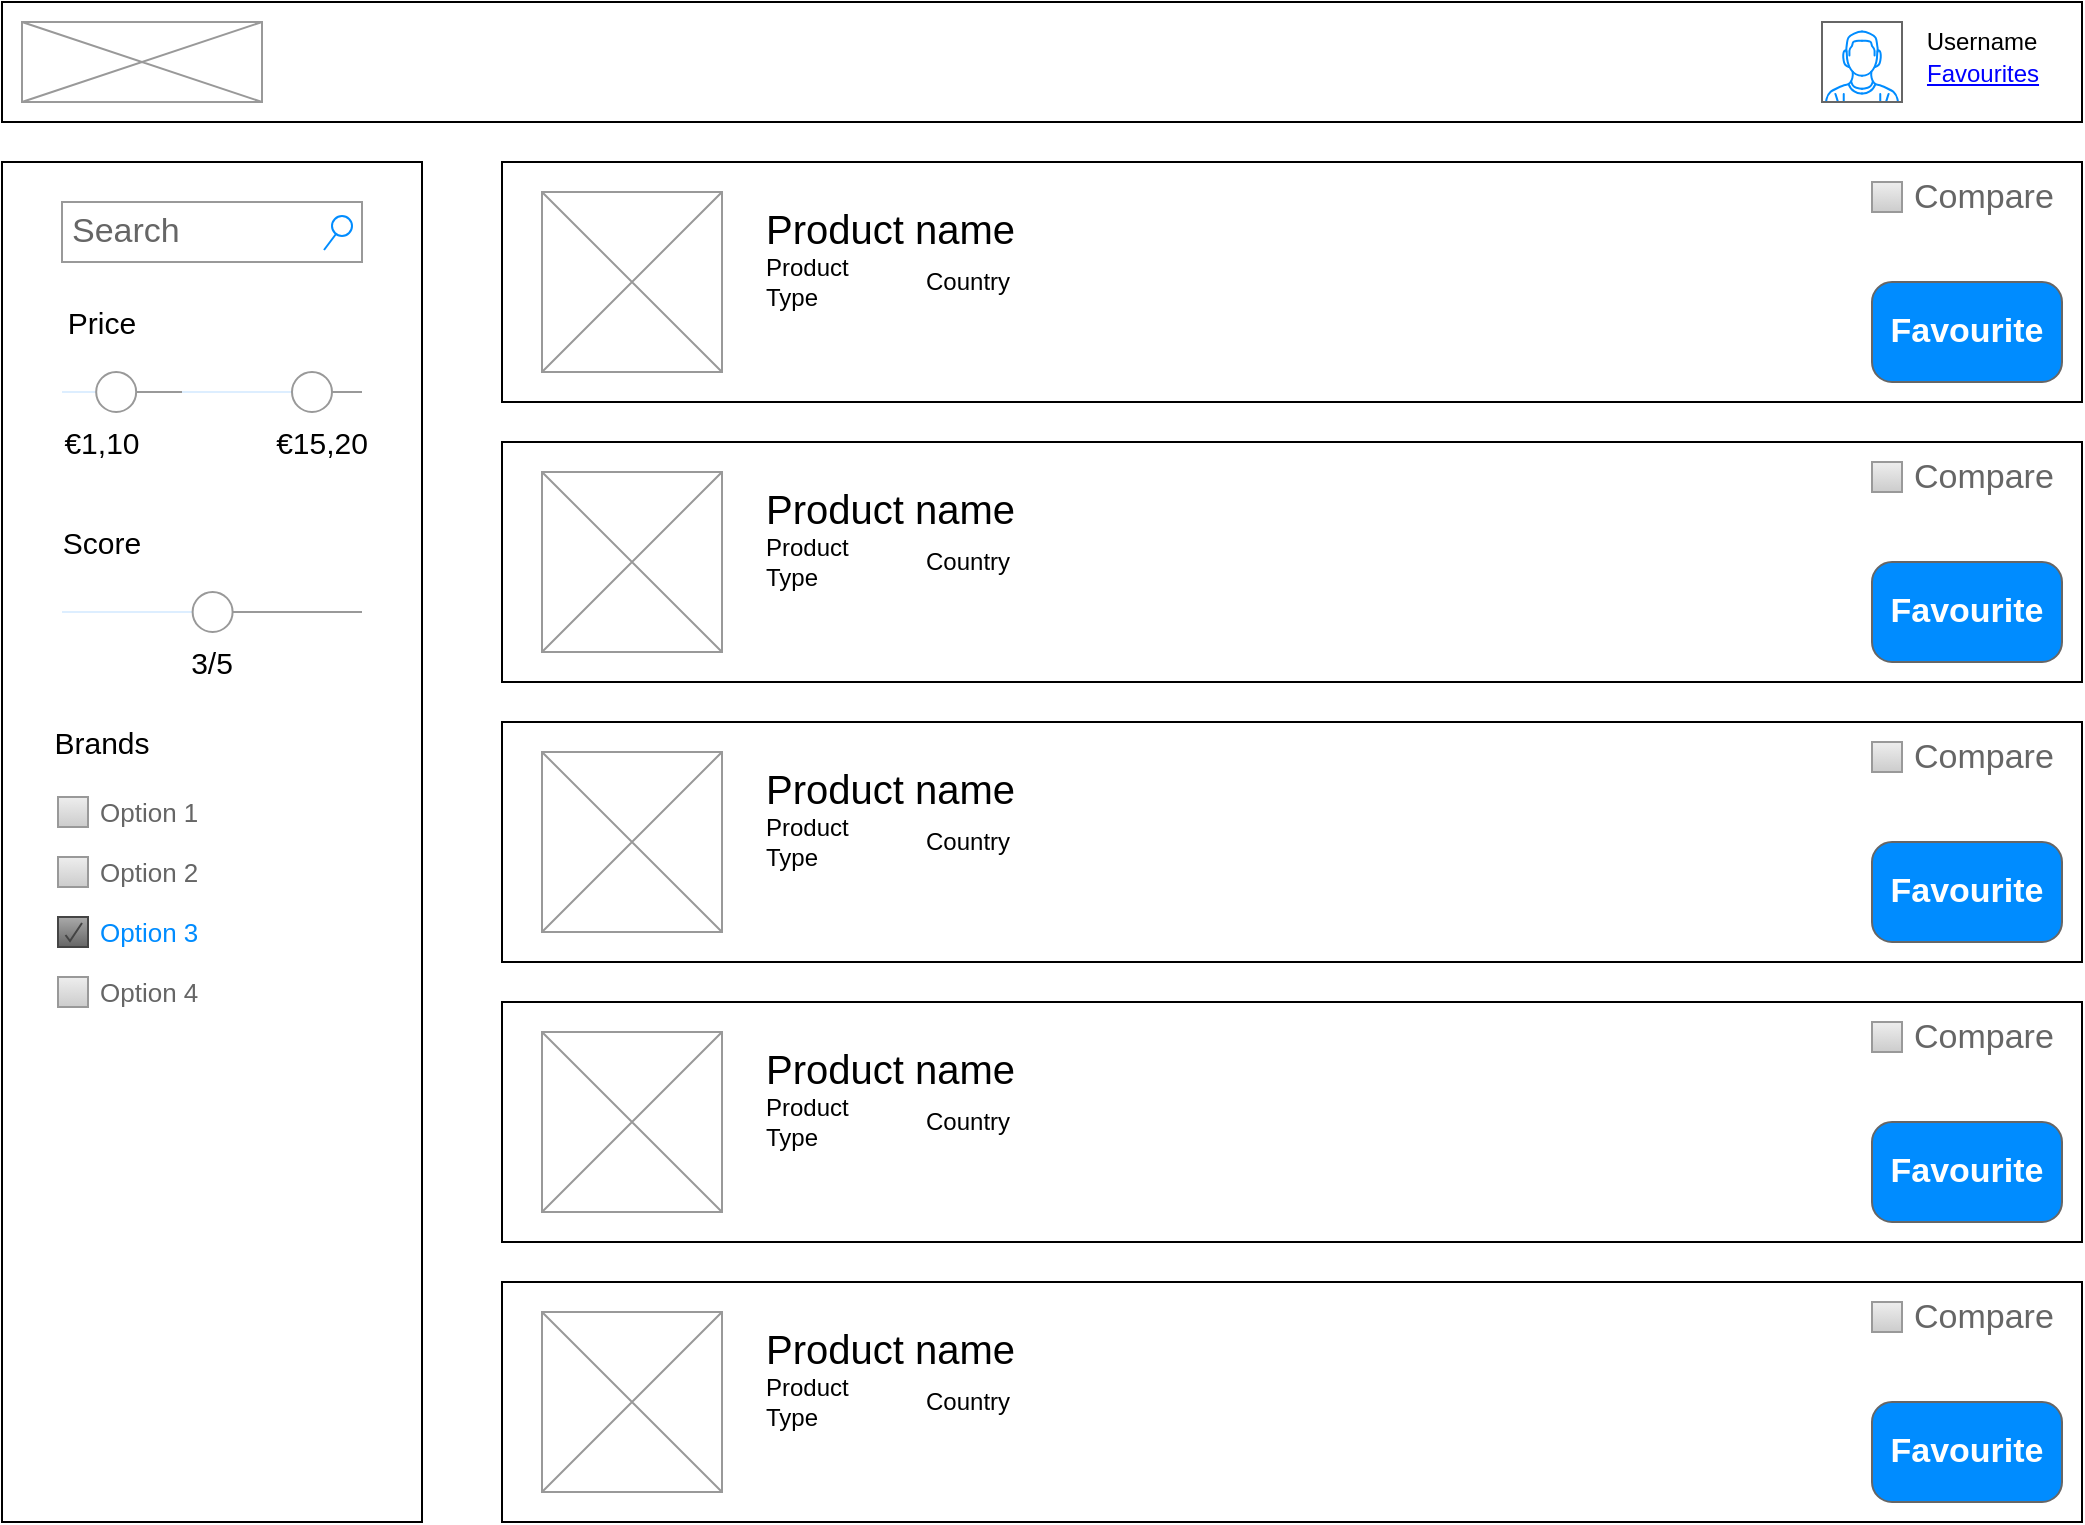 <mxfile version="13.6.2" type="device"><diagram name="Page-1" id="03018318-947c-dd8e-b7a3-06fadd420f32"><mxGraphModel dx="1718" dy="993" grid="1" gridSize="10" guides="1" tooltips="1" connect="1" arrows="1" fold="1" page="1" pageScale="1" pageWidth="1100" pageHeight="850" background="#ffffff" math="0" shadow="0"><root><mxCell id="0"/><mxCell id="1" parent="0"/><mxCell id="NnMwtiIiwSMBVN2nbT7u-2" value="" style="rounded=0;whiteSpace=wrap;html=1;" parent="1" vertex="1"><mxGeometry x="30" y="30" width="1040" height="60" as="geometry"/></mxCell><mxCell id="NnMwtiIiwSMBVN2nbT7u-1" value="" style="verticalLabelPosition=bottom;shadow=0;dashed=0;align=center;html=1;verticalAlign=top;strokeWidth=1;shape=mxgraph.mockup.graphics.simpleIcon;strokeColor=#999999;" parent="1" vertex="1"><mxGeometry x="40" y="40" width="120" height="40" as="geometry"/></mxCell><mxCell id="NnMwtiIiwSMBVN2nbT7u-4" value="" style="rounded=0;whiteSpace=wrap;html=1;" parent="1" vertex="1"><mxGeometry x="30" y="110" width="210" height="680" as="geometry"/></mxCell><mxCell id="NnMwtiIiwSMBVN2nbT7u-6" value="Username" style="text;html=1;strokeColor=none;fillColor=none;align=center;verticalAlign=middle;whiteSpace=wrap;rounded=0;" parent="1" vertex="1"><mxGeometry x="1000" y="40" width="40" height="20" as="geometry"/></mxCell><mxCell id="NnMwtiIiwSMBVN2nbT7u-7" value="&lt;font style=&quot;font-size: 12px&quot;&gt;Favourites&lt;/font&gt;" style="shape=rectangle;strokeColor=none;fillColor=none;linkText=;fontSize=17;fontColor=#0000ff;fontStyle=4;html=1;align=center;" parent="1" vertex="1"><mxGeometry x="975" y="50" width="90" height="30" as="geometry"/></mxCell><mxCell id="NnMwtiIiwSMBVN2nbT7u-8" value="" style="verticalLabelPosition=bottom;shadow=0;dashed=0;align=center;html=1;verticalAlign=top;strokeWidth=1;shape=mxgraph.mockup.forms.horSlider;strokeColor=#999999;sliderStyle=basic;sliderPos=50.222;handleStyle=circle;fillColor2=#ddeeff;" parent="1" vertex="1"><mxGeometry x="60" y="320" width="150" height="30" as="geometry"/></mxCell><mxCell id="NnMwtiIiwSMBVN2nbT7u-20" value="Search" style="strokeWidth=1;shadow=0;dashed=0;align=center;html=1;shape=mxgraph.mockup.forms.searchBox;strokeColor=#999999;mainText=;strokeColor2=#008cff;fontColor=#666666;fontSize=17;align=left;spacingLeft=3;" parent="1" vertex="1"><mxGeometry x="60" y="130" width="150" height="30" as="geometry"/></mxCell><mxCell id="NnMwtiIiwSMBVN2nbT7u-21" value="&lt;font style=&quot;font-size: 15px&quot;&gt;Score&lt;br&gt;&lt;/font&gt;" style="text;html=1;strokeColor=none;fillColor=none;align=center;verticalAlign=middle;whiteSpace=wrap;rounded=0;" parent="1" vertex="1"><mxGeometry x="60" y="290" width="40" height="20" as="geometry"/></mxCell><mxCell id="NnMwtiIiwSMBVN2nbT7u-22" value="&lt;font style=&quot;font-size: 15px&quot;&gt;Price&lt;/font&gt;" style="text;html=1;strokeColor=none;fillColor=none;align=center;verticalAlign=middle;whiteSpace=wrap;rounded=0;" parent="1" vertex="1"><mxGeometry x="60" y="180" width="40" height="20" as="geometry"/></mxCell><mxCell id="NnMwtiIiwSMBVN2nbT7u-23" value="Brands" style="text;html=1;strokeColor=none;fillColor=none;align=center;verticalAlign=middle;whiteSpace=wrap;rounded=0;fontSize=15;" parent="1" vertex="1"><mxGeometry x="60" y="390" width="40" height="20" as="geometry"/></mxCell><mxCell id="NnMwtiIiwSMBVN2nbT7u-24" value="" style="verticalLabelPosition=bottom;shadow=0;dashed=0;align=center;html=1;verticalAlign=top;strokeWidth=1;shape=mxgraph.mockup.forms.horSlider;strokeColor=#999999;sliderStyle=basic;sliderPos=15.778;handleStyle=circle;fillColor2=#ddeeff;" parent="1" vertex="1"><mxGeometry x="60" y="210" width="150" height="30" as="geometry"/></mxCell><mxCell id="NnMwtiIiwSMBVN2nbT7u-25" value="" style="verticalLabelPosition=bottom;shadow=0;dashed=0;align=center;html=1;verticalAlign=top;strokeWidth=1;shape=mxgraph.mockup.forms.horSlider;strokeColor=#999999;sliderStyle=basic;sliderPos=100;handleStyle=circle;fillColor2=#ddeeff;" parent="1" vertex="1"><mxGeometry x="120" y="210" width="70" height="30" as="geometry"/></mxCell><mxCell id="NnMwtiIiwSMBVN2nbT7u-26" value="€1,10" style="text;html=1;strokeColor=none;fillColor=none;align=center;verticalAlign=middle;whiteSpace=wrap;rounded=0;fontSize=15;" parent="1" vertex="1"><mxGeometry x="60" y="240" width="40" height="20" as="geometry"/></mxCell><mxCell id="NnMwtiIiwSMBVN2nbT7u-27" value="€15,20" style="text;html=1;strokeColor=none;fillColor=none;align=center;verticalAlign=middle;whiteSpace=wrap;rounded=0;fontSize=15;" parent="1" vertex="1"><mxGeometry x="170" y="240" width="40" height="20" as="geometry"/></mxCell><mxCell id="NnMwtiIiwSMBVN2nbT7u-28" value="3/5" style="text;html=1;strokeColor=none;fillColor=none;align=center;verticalAlign=middle;whiteSpace=wrap;rounded=0;fontSize=15;" parent="1" vertex="1"><mxGeometry x="115" y="350" width="40" height="20" as="geometry"/></mxCell><mxCell id="NnMwtiIiwSMBVN2nbT7u-30" value="" style="strokeWidth=1;shadow=0;dashed=0;align=center;html=1;shape=mxgraph.mockup.forms.rrect;rSize=0;fillColor=#ffffff;recursiveResize=0;fontSize=13;strokeColor=none;" parent="1" vertex="1"><mxGeometry x="50" y="420" width="150" height="260" as="geometry"/></mxCell><mxCell id="NnMwtiIiwSMBVN2nbT7u-31" value="Option 1" style="strokeWidth=1;shadow=0;dashed=0;align=center;html=1;shape=mxgraph.mockup.forms.rrect;rSize=0;fillColor=#eeeeee;strokeColor=#999999;gradientColor=#cccccc;align=left;spacingLeft=4;fontSize=13;fontColor=#666666;labelPosition=right;" parent="NnMwtiIiwSMBVN2nbT7u-30" vertex="1"><mxGeometry x="8" y="7.5" width="15" height="15" as="geometry"/></mxCell><mxCell id="NnMwtiIiwSMBVN2nbT7u-32" value="Option 2" style="strokeWidth=1;shadow=0;dashed=0;align=center;html=1;shape=mxgraph.mockup.forms.rrect;rSize=0;fillColor=#eeeeee;strokeColor=#999999;gradientColor=#cccccc;align=left;spacingLeft=4;fontSize=13;fontColor=#666666;labelPosition=right;" parent="NnMwtiIiwSMBVN2nbT7u-30" vertex="1"><mxGeometry x="8" y="37.5" width="15" height="15" as="geometry"/></mxCell><mxCell id="NnMwtiIiwSMBVN2nbT7u-33" value="Option 3" style="strokeWidth=1;shadow=0;dashed=0;align=center;html=1;shape=mxgraph.mockup.forms.checkbox;rSize=0;resizable=0;fillColor=#aaaaaa;strokeColor=#444444;gradientColor=#666666;align=left;spacingLeft=4;fontSize=13;fontColor=#008cff;labelPosition=right;" parent="NnMwtiIiwSMBVN2nbT7u-30" vertex="1"><mxGeometry x="8" y="67.5" width="15" height="15" as="geometry"/></mxCell><mxCell id="NnMwtiIiwSMBVN2nbT7u-34" value="Option 4" style="strokeWidth=1;shadow=0;dashed=0;align=center;html=1;shape=mxgraph.mockup.forms.rrect;rSize=0;fillColor=#eeeeee;strokeColor=#999999;gradientColor=#cccccc;align=left;spacingLeft=4;fontSize=13;fontColor=#666666;labelPosition=right;" parent="NnMwtiIiwSMBVN2nbT7u-30" vertex="1"><mxGeometry x="8" y="97.5" width="15" height="15" as="geometry"/></mxCell><mxCell id="oAf2gaNyhKwdCJppkNMo-1" value="" style="rounded=0;whiteSpace=wrap;html=1;" parent="1" vertex="1"><mxGeometry x="280" y="110" width="790" height="120" as="geometry"/></mxCell><mxCell id="NVXsHAoVfEBPytYfM8rB-1" value="" style="verticalLabelPosition=bottom;shadow=0;dashed=0;align=center;html=1;verticalAlign=top;strokeWidth=1;shape=mxgraph.mockup.graphics.simpleIcon;strokeColor=#999999;" vertex="1" parent="1"><mxGeometry x="300" y="125" width="90" height="90" as="geometry"/></mxCell><mxCell id="NVXsHAoVfEBPytYfM8rB-2" value="&lt;font style=&quot;font-size: 20px&quot;&gt;Product name&lt;/font&gt;" style="text;html=1;strokeColor=none;fillColor=none;align=left;verticalAlign=middle;whiteSpace=wrap;rounded=0;" vertex="1" parent="1"><mxGeometry x="410" y="125" width="190" height="35" as="geometry"/></mxCell><mxCell id="NVXsHAoVfEBPytYfM8rB-3" value="Country" style="text;html=1;strokeColor=none;fillColor=none;align=left;verticalAlign=middle;whiteSpace=wrap;rounded=0;" vertex="1" parent="1"><mxGeometry x="490" y="160" width="40" height="20" as="geometry"/></mxCell><mxCell id="NVXsHAoVfEBPytYfM8rB-5" value="Product Type" style="text;html=1;strokeColor=none;fillColor=none;align=left;verticalAlign=middle;whiteSpace=wrap;rounded=0;" vertex="1" parent="1"><mxGeometry x="410" y="160" width="40" height="20" as="geometry"/></mxCell><mxCell id="NVXsHAoVfEBPytYfM8rB-8" value="Compare" style="strokeWidth=1;shadow=0;dashed=0;align=center;html=1;shape=mxgraph.mockup.forms.rrect;rSize=0;fillColor=#eeeeee;strokeColor=#999999;gradientColor=#cccccc;align=left;spacingLeft=4;fontSize=17;fontColor=#666666;labelPosition=right;" vertex="1" parent="1"><mxGeometry x="965" y="120" width="15" height="15" as="geometry"/></mxCell><mxCell id="NVXsHAoVfEBPytYfM8rB-9" value="Favourite" style="strokeWidth=1;shadow=0;dashed=0;align=center;html=1;shape=mxgraph.mockup.buttons.button;strokeColor=#666666;fontColor=#ffffff;mainText=;buttonStyle=round;fontSize=17;fontStyle=1;fillColor=#008cff;whiteSpace=wrap;" vertex="1" parent="1"><mxGeometry x="965" y="170" width="95" height="50" as="geometry"/></mxCell><mxCell id="NVXsHAoVfEBPytYfM8rB-10" value="" style="verticalLabelPosition=bottom;shadow=0;dashed=0;align=center;html=1;verticalAlign=top;strokeWidth=1;shape=mxgraph.mockup.containers.userMale;strokeColor=#666666;strokeColor2=#008cff;" vertex="1" parent="1"><mxGeometry x="940" y="40" width="40" height="40" as="geometry"/></mxCell><mxCell id="NVXsHAoVfEBPytYfM8rB-11" value="" style="rounded=0;whiteSpace=wrap;html=1;" vertex="1" parent="1"><mxGeometry x="280" y="250" width="790" height="120" as="geometry"/></mxCell><mxCell id="NVXsHAoVfEBPytYfM8rB-12" value="" style="verticalLabelPosition=bottom;shadow=0;dashed=0;align=center;html=1;verticalAlign=top;strokeWidth=1;shape=mxgraph.mockup.graphics.simpleIcon;strokeColor=#999999;" vertex="1" parent="1"><mxGeometry x="300" y="265" width="90" height="90" as="geometry"/></mxCell><mxCell id="NVXsHAoVfEBPytYfM8rB-13" value="&lt;font style=&quot;font-size: 20px&quot;&gt;Product name&lt;/font&gt;" style="text;html=1;strokeColor=none;fillColor=none;align=left;verticalAlign=middle;whiteSpace=wrap;rounded=0;" vertex="1" parent="1"><mxGeometry x="410" y="265" width="190" height="35" as="geometry"/></mxCell><mxCell id="NVXsHAoVfEBPytYfM8rB-14" value="Country" style="text;html=1;strokeColor=none;fillColor=none;align=left;verticalAlign=middle;whiteSpace=wrap;rounded=0;" vertex="1" parent="1"><mxGeometry x="490" y="300" width="40" height="20" as="geometry"/></mxCell><mxCell id="NVXsHAoVfEBPytYfM8rB-15" value="Product Type" style="text;html=1;strokeColor=none;fillColor=none;align=left;verticalAlign=middle;whiteSpace=wrap;rounded=0;" vertex="1" parent="1"><mxGeometry x="410" y="300" width="40" height="20" as="geometry"/></mxCell><mxCell id="NVXsHAoVfEBPytYfM8rB-16" value="Compare" style="strokeWidth=1;shadow=0;dashed=0;align=center;html=1;shape=mxgraph.mockup.forms.rrect;rSize=0;fillColor=#eeeeee;strokeColor=#999999;gradientColor=#cccccc;align=left;spacingLeft=4;fontSize=17;fontColor=#666666;labelPosition=right;" vertex="1" parent="1"><mxGeometry x="965" y="260" width="15" height="15" as="geometry"/></mxCell><mxCell id="NVXsHAoVfEBPytYfM8rB-17" value="Favourite" style="strokeWidth=1;shadow=0;dashed=0;align=center;html=1;shape=mxgraph.mockup.buttons.button;strokeColor=#666666;fontColor=#ffffff;mainText=;buttonStyle=round;fontSize=17;fontStyle=1;fillColor=#008cff;whiteSpace=wrap;" vertex="1" parent="1"><mxGeometry x="965" y="310" width="95" height="50" as="geometry"/></mxCell><mxCell id="NVXsHAoVfEBPytYfM8rB-18" value="" style="rounded=0;whiteSpace=wrap;html=1;" vertex="1" parent="1"><mxGeometry x="280" y="390" width="790" height="120" as="geometry"/></mxCell><mxCell id="NVXsHAoVfEBPytYfM8rB-19" value="" style="verticalLabelPosition=bottom;shadow=0;dashed=0;align=center;html=1;verticalAlign=top;strokeWidth=1;shape=mxgraph.mockup.graphics.simpleIcon;strokeColor=#999999;" vertex="1" parent="1"><mxGeometry x="300" y="405" width="90" height="90" as="geometry"/></mxCell><mxCell id="NVXsHAoVfEBPytYfM8rB-20" value="&lt;font style=&quot;font-size: 20px&quot;&gt;Product name&lt;/font&gt;" style="text;html=1;strokeColor=none;fillColor=none;align=left;verticalAlign=middle;whiteSpace=wrap;rounded=0;" vertex="1" parent="1"><mxGeometry x="410" y="405" width="190" height="35" as="geometry"/></mxCell><mxCell id="NVXsHAoVfEBPytYfM8rB-21" value="Country" style="text;html=1;strokeColor=none;fillColor=none;align=left;verticalAlign=middle;whiteSpace=wrap;rounded=0;" vertex="1" parent="1"><mxGeometry x="490" y="440" width="40" height="20" as="geometry"/></mxCell><mxCell id="NVXsHAoVfEBPytYfM8rB-22" value="Product Type" style="text;html=1;strokeColor=none;fillColor=none;align=left;verticalAlign=middle;whiteSpace=wrap;rounded=0;" vertex="1" parent="1"><mxGeometry x="410" y="440" width="40" height="20" as="geometry"/></mxCell><mxCell id="NVXsHAoVfEBPytYfM8rB-23" value="Compare" style="strokeWidth=1;shadow=0;dashed=0;align=center;html=1;shape=mxgraph.mockup.forms.rrect;rSize=0;fillColor=#eeeeee;strokeColor=#999999;gradientColor=#cccccc;align=left;spacingLeft=4;fontSize=17;fontColor=#666666;labelPosition=right;" vertex="1" parent="1"><mxGeometry x="965" y="400" width="15" height="15" as="geometry"/></mxCell><mxCell id="NVXsHAoVfEBPytYfM8rB-24" value="Favourite" style="strokeWidth=1;shadow=0;dashed=0;align=center;html=1;shape=mxgraph.mockup.buttons.button;strokeColor=#666666;fontColor=#ffffff;mainText=;buttonStyle=round;fontSize=17;fontStyle=1;fillColor=#008cff;whiteSpace=wrap;" vertex="1" parent="1"><mxGeometry x="965" y="450" width="95" height="50" as="geometry"/></mxCell><mxCell id="NVXsHAoVfEBPytYfM8rB-25" value="" style="rounded=0;whiteSpace=wrap;html=1;" vertex="1" parent="1"><mxGeometry x="280" y="530" width="790" height="120" as="geometry"/></mxCell><mxCell id="NVXsHAoVfEBPytYfM8rB-26" value="" style="verticalLabelPosition=bottom;shadow=0;dashed=0;align=center;html=1;verticalAlign=top;strokeWidth=1;shape=mxgraph.mockup.graphics.simpleIcon;strokeColor=#999999;" vertex="1" parent="1"><mxGeometry x="300" y="545" width="90" height="90" as="geometry"/></mxCell><mxCell id="NVXsHAoVfEBPytYfM8rB-27" value="&lt;font style=&quot;font-size: 20px&quot;&gt;Product name&lt;/font&gt;" style="text;html=1;strokeColor=none;fillColor=none;align=left;verticalAlign=middle;whiteSpace=wrap;rounded=0;" vertex="1" parent="1"><mxGeometry x="410" y="545" width="190" height="35" as="geometry"/></mxCell><mxCell id="NVXsHAoVfEBPytYfM8rB-28" value="Country" style="text;html=1;strokeColor=none;fillColor=none;align=left;verticalAlign=middle;whiteSpace=wrap;rounded=0;" vertex="1" parent="1"><mxGeometry x="490" y="580" width="40" height="20" as="geometry"/></mxCell><mxCell id="NVXsHAoVfEBPytYfM8rB-29" value="Product Type" style="text;html=1;strokeColor=none;fillColor=none;align=left;verticalAlign=middle;whiteSpace=wrap;rounded=0;" vertex="1" parent="1"><mxGeometry x="410" y="580" width="40" height="20" as="geometry"/></mxCell><mxCell id="NVXsHAoVfEBPytYfM8rB-30" value="Compare" style="strokeWidth=1;shadow=0;dashed=0;align=center;html=1;shape=mxgraph.mockup.forms.rrect;rSize=0;fillColor=#eeeeee;strokeColor=#999999;gradientColor=#cccccc;align=left;spacingLeft=4;fontSize=17;fontColor=#666666;labelPosition=right;" vertex="1" parent="1"><mxGeometry x="965" y="540" width="15" height="15" as="geometry"/></mxCell><mxCell id="NVXsHAoVfEBPytYfM8rB-31" value="Favourite" style="strokeWidth=1;shadow=0;dashed=0;align=center;html=1;shape=mxgraph.mockup.buttons.button;strokeColor=#666666;fontColor=#ffffff;mainText=;buttonStyle=round;fontSize=17;fontStyle=1;fillColor=#008cff;whiteSpace=wrap;" vertex="1" parent="1"><mxGeometry x="965" y="590" width="95" height="50" as="geometry"/></mxCell><mxCell id="NVXsHAoVfEBPytYfM8rB-32" value="" style="rounded=0;whiteSpace=wrap;html=1;" vertex="1" parent="1"><mxGeometry x="280" y="670" width="790" height="120" as="geometry"/></mxCell><mxCell id="NVXsHAoVfEBPytYfM8rB-33" value="" style="verticalLabelPosition=bottom;shadow=0;dashed=0;align=center;html=1;verticalAlign=top;strokeWidth=1;shape=mxgraph.mockup.graphics.simpleIcon;strokeColor=#999999;" vertex="1" parent="1"><mxGeometry x="300" y="685" width="90" height="90" as="geometry"/></mxCell><mxCell id="NVXsHAoVfEBPytYfM8rB-34" value="&lt;font style=&quot;font-size: 20px&quot;&gt;Product name&lt;/font&gt;" style="text;html=1;strokeColor=none;fillColor=none;align=left;verticalAlign=middle;whiteSpace=wrap;rounded=0;" vertex="1" parent="1"><mxGeometry x="410" y="685" width="190" height="35" as="geometry"/></mxCell><mxCell id="NVXsHAoVfEBPytYfM8rB-35" value="Country" style="text;html=1;strokeColor=none;fillColor=none;align=left;verticalAlign=middle;whiteSpace=wrap;rounded=0;" vertex="1" parent="1"><mxGeometry x="490" y="720" width="40" height="20" as="geometry"/></mxCell><mxCell id="NVXsHAoVfEBPytYfM8rB-36" value="Product Type" style="text;html=1;strokeColor=none;fillColor=none;align=left;verticalAlign=middle;whiteSpace=wrap;rounded=0;" vertex="1" parent="1"><mxGeometry x="410" y="720" width="40" height="20" as="geometry"/></mxCell><mxCell id="NVXsHAoVfEBPytYfM8rB-37" value="Compare" style="strokeWidth=1;shadow=0;dashed=0;align=center;html=1;shape=mxgraph.mockup.forms.rrect;rSize=0;fillColor=#eeeeee;strokeColor=#999999;gradientColor=#cccccc;align=left;spacingLeft=4;fontSize=17;fontColor=#666666;labelPosition=right;" vertex="1" parent="1"><mxGeometry x="965" y="680" width="15" height="15" as="geometry"/></mxCell><mxCell id="NVXsHAoVfEBPytYfM8rB-38" value="Favourite" style="strokeWidth=1;shadow=0;dashed=0;align=center;html=1;shape=mxgraph.mockup.buttons.button;strokeColor=#666666;fontColor=#ffffff;mainText=;buttonStyle=round;fontSize=17;fontStyle=1;fillColor=#008cff;whiteSpace=wrap;" vertex="1" parent="1"><mxGeometry x="965" y="730" width="95" height="50" as="geometry"/></mxCell></root></mxGraphModel></diagram></mxfile>